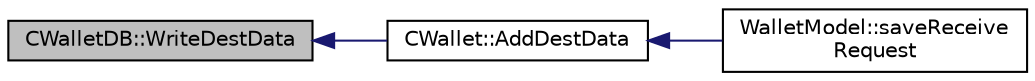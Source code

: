 digraph "CWalletDB::WriteDestData"
{
  edge [fontname="Helvetica",fontsize="10",labelfontname="Helvetica",labelfontsize="10"];
  node [fontname="Helvetica",fontsize="10",shape=record];
  rankdir="LR";
  Node253 [label="CWalletDB::WriteDestData",height=0.2,width=0.4,color="black", fillcolor="grey75", style="filled", fontcolor="black"];
  Node253 -> Node254 [dir="back",color="midnightblue",fontsize="10",style="solid",fontname="Helvetica"];
  Node254 [label="CWallet::AddDestData",height=0.2,width=0.4,color="black", fillcolor="white", style="filled",URL="$class_c_wallet.html#acbeae89a10e129930e5059d9167697e5",tooltip="Adds a destination data tuple to the store, and saves it to disk. "];
  Node254 -> Node255 [dir="back",color="midnightblue",fontsize="10",style="solid",fontname="Helvetica"];
  Node255 [label="WalletModel::saveReceive\lRequest",height=0.2,width=0.4,color="black", fillcolor="white", style="filled",URL="$class_wallet_model.html#a88d44bc0994c1701386f63b1f266637f"];
}
